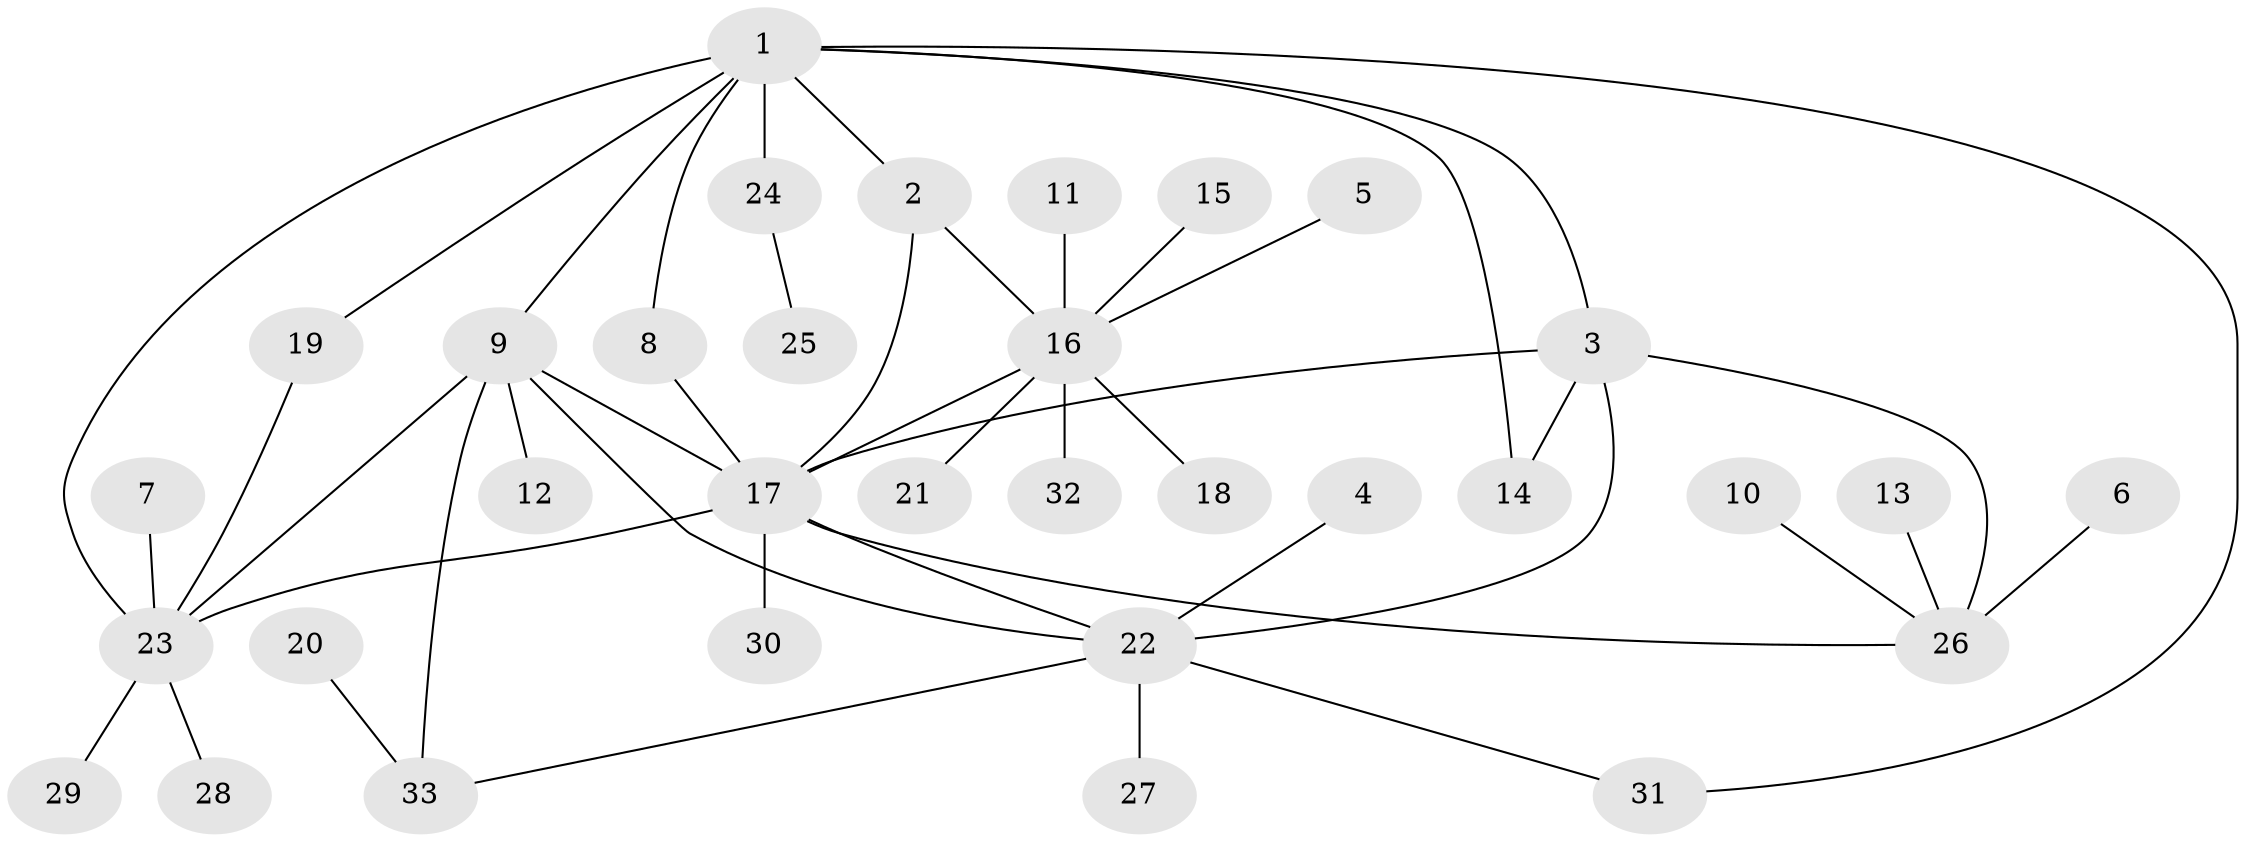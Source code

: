 // original degree distribution, {6: 0.045454545454545456, 5: 0.030303030303030304, 4: 0.07575757575757576, 3: 0.06060606060606061, 7: 0.030303030303030304, 9: 0.015151515151515152, 8: 0.015151515151515152, 10: 0.015151515151515152, 2: 0.24242424242424243, 1: 0.4696969696969697}
// Generated by graph-tools (version 1.1) at 2025/50/03/09/25 03:50:38]
// undirected, 33 vertices, 45 edges
graph export_dot {
graph [start="1"]
  node [color=gray90,style=filled];
  1;
  2;
  3;
  4;
  5;
  6;
  7;
  8;
  9;
  10;
  11;
  12;
  13;
  14;
  15;
  16;
  17;
  18;
  19;
  20;
  21;
  22;
  23;
  24;
  25;
  26;
  27;
  28;
  29;
  30;
  31;
  32;
  33;
  1 -- 2 [weight=1.0];
  1 -- 3 [weight=1.0];
  1 -- 8 [weight=1.0];
  1 -- 9 [weight=1.0];
  1 -- 14 [weight=1.0];
  1 -- 19 [weight=1.0];
  1 -- 23 [weight=1.0];
  1 -- 24 [weight=1.0];
  1 -- 31 [weight=1.0];
  2 -- 16 [weight=1.0];
  2 -- 17 [weight=1.0];
  3 -- 14 [weight=1.0];
  3 -- 17 [weight=2.0];
  3 -- 22 [weight=1.0];
  3 -- 26 [weight=2.0];
  4 -- 22 [weight=1.0];
  5 -- 16 [weight=1.0];
  6 -- 26 [weight=1.0];
  7 -- 23 [weight=1.0];
  8 -- 17 [weight=1.0];
  9 -- 12 [weight=1.0];
  9 -- 17 [weight=1.0];
  9 -- 22 [weight=1.0];
  9 -- 23 [weight=1.0];
  9 -- 33 [weight=1.0];
  10 -- 26 [weight=1.0];
  11 -- 16 [weight=1.0];
  13 -- 26 [weight=1.0];
  15 -- 16 [weight=1.0];
  16 -- 17 [weight=1.0];
  16 -- 18 [weight=1.0];
  16 -- 21 [weight=1.0];
  16 -- 32 [weight=1.0];
  17 -- 22 [weight=1.0];
  17 -- 23 [weight=2.0];
  17 -- 26 [weight=1.0];
  17 -- 30 [weight=1.0];
  19 -- 23 [weight=1.0];
  20 -- 33 [weight=1.0];
  22 -- 27 [weight=1.0];
  22 -- 31 [weight=1.0];
  22 -- 33 [weight=1.0];
  23 -- 28 [weight=1.0];
  23 -- 29 [weight=1.0];
  24 -- 25 [weight=1.0];
}
